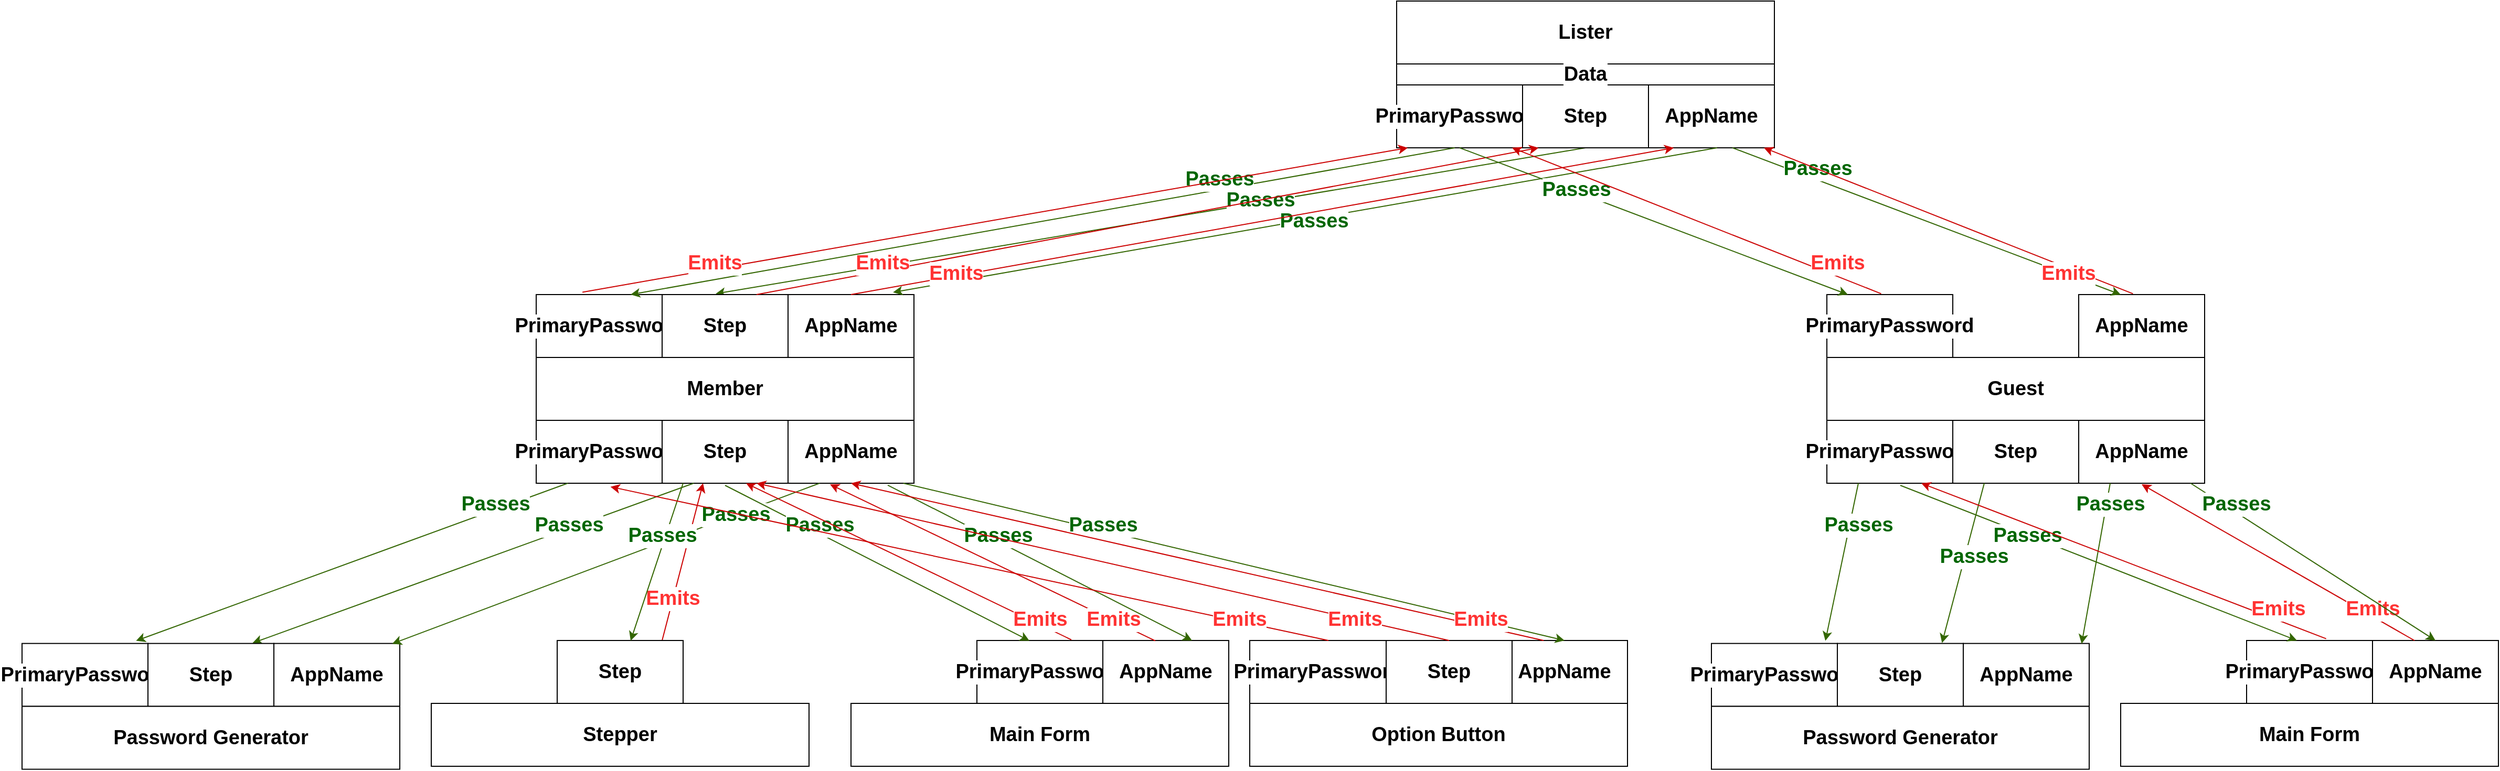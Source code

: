 <mxfile version="13.7.3" type="device"><diagram name="Page-1" id="74e2e168-ea6b-b213-b513-2b3c1d86103e"><mxGraphModel dx="3470" dy="1370" grid="1" gridSize="10" guides="1" tooltips="1" connect="1" arrows="1" fold="1" page="1" pageScale="1" pageWidth="1100" pageHeight="850" background="#ffffff" math="0" shadow="0"><root><mxCell id="0"/><mxCell id="1" parent="0"/><mxCell id="S64ZxbRU8YFwqis_rx_I-5" value="&lt;span style=&quot;font-size: 19px; line-height: 107%; font-family: calibri, sans-serif;&quot;&gt;PrimaryPassword&lt;/span&gt;" style="rounded=0;whiteSpace=wrap;html=1;fontStyle=1;fontSize=19;labelBackgroundColor=#ffffff;" vertex="1" parent="1"><mxGeometry x="350" y="360" width="120" height="60" as="geometry"/></mxCell><mxCell id="S64ZxbRU8YFwqis_rx_I-17" style="rounded=0;orthogonalLoop=1;jettySize=auto;html=1;exitX=0.5;exitY=1;exitDx=0;exitDy=0;startArrow=none;startFill=0;fontColor=#006600;strokeColor=#336600;endArrow=classic;endFill=1;entryX=0.426;entryY=-0.013;entryDx=0;entryDy=0;entryPerimeter=0;fontStyle=1;fontSize=19;labelBackgroundColor=#ffffff;" edge="1" parent="1" source="S64ZxbRU8YFwqis_rx_I-6" target="S64ZxbRU8YFwqis_rx_I-12"><mxGeometry relative="1" as="geometry"/></mxCell><mxCell id="S64ZxbRU8YFwqis_rx_I-29" value="Passes" style="edgeLabel;html=1;align=center;verticalAlign=middle;resizable=0;points=[];fontColor=#006600;fontStyle=1;fontSize=19;labelBackgroundColor=#ffffff;" vertex="1" connectable="0" parent="S64ZxbRU8YFwqis_rx_I-17"><mxGeometry x="0.106" y="3" relative="1" as="geometry"><mxPoint x="147.91" y="-29.95" as="offset"/></mxGeometry></mxCell><mxCell id="S64ZxbRU8YFwqis_rx_I-6" value="&lt;span style=&quot;font-size: 19px; line-height: 107%; font-family: calibri, sans-serif;&quot;&gt;Step&lt;/span&gt;" style="rounded=0;whiteSpace=wrap;html=1;fontStyle=1;fontSize=19;labelBackgroundColor=#ffffff;" vertex="1" parent="1"><mxGeometry x="470" y="360" width="120" height="60" as="geometry"/></mxCell><mxCell id="S64ZxbRU8YFwqis_rx_I-7" value="&lt;span style=&quot;font-size: 19px; line-height: 107%; font-family: calibri, sans-serif;&quot;&gt;AppName&lt;/span&gt;" style="rounded=0;whiteSpace=wrap;html=1;fontStyle=1;fontSize=19;labelBackgroundColor=#ffffff;" vertex="1" parent="1"><mxGeometry x="590" y="360" width="120" height="60" as="geometry"/></mxCell><mxCell id="S64ZxbRU8YFwqis_rx_I-8" value="&lt;span style=&quot;font-size: 19px;&quot;&gt;Lister&lt;/span&gt;" style="rounded=0;whiteSpace=wrap;html=1;fontStyle=1;fontSize=19;labelBackgroundColor=#ffffff;" vertex="1" parent="1"><mxGeometry x="350" y="280" width="360" height="60" as="geometry"/></mxCell><mxCell id="S64ZxbRU8YFwqis_rx_I-9" value="Data" style="rounded=0;whiteSpace=wrap;html=1;fontStyle=1;fontSize=19;labelBackgroundColor=#ffffff;" vertex="1" parent="1"><mxGeometry x="350" y="340" width="360" height="20" as="geometry"/></mxCell><mxCell id="S64ZxbRU8YFwqis_rx_I-11" value="&lt;span style=&quot;font-size: 19px; line-height: 107%; font-family: calibri, sans-serif;&quot;&gt;PrimaryPassword&lt;/span&gt;" style="rounded=0;whiteSpace=wrap;html=1;fontStyle=1;fontSize=19;labelBackgroundColor=#ffffff;" vertex="1" parent="1"><mxGeometry x="-470" y="560" width="120" height="60" as="geometry"/></mxCell><mxCell id="S64ZxbRU8YFwqis_rx_I-12" value="&lt;span style=&quot;font-size: 19px; line-height: 107%; font-family: calibri, sans-serif;&quot;&gt;Step&lt;/span&gt;" style="rounded=0;whiteSpace=wrap;html=1;fontStyle=1;fontSize=19;labelBackgroundColor=#ffffff;" vertex="1" parent="1"><mxGeometry x="-350" y="560" width="120" height="60" as="geometry"/></mxCell><mxCell id="S64ZxbRU8YFwqis_rx_I-13" value="&lt;span style=&quot;font-size: 19px; line-height: 107%; font-family: calibri, sans-serif;&quot;&gt;AppName&lt;/span&gt;" style="rounded=0;whiteSpace=wrap;html=1;fontStyle=1;fontSize=19;labelBackgroundColor=#ffffff;" vertex="1" parent="1"><mxGeometry x="-230" y="560" width="120" height="60" as="geometry"/></mxCell><mxCell id="S64ZxbRU8YFwqis_rx_I-14" value="&lt;span style=&quot;font-size: 19px;&quot;&gt;Member&lt;/span&gt;" style="rounded=0;whiteSpace=wrap;html=1;fontStyle=1;fontSize=19;labelBackgroundColor=#ffffff;" vertex="1" parent="1"><mxGeometry x="-470" y="620" width="360" height="60" as="geometry"/></mxCell><mxCell id="S64ZxbRU8YFwqis_rx_I-25" value="&lt;span style=&quot;font-size: 19px; line-height: 107%; font-family: calibri, sans-serif;&quot;&gt;PrimaryPassword&lt;/span&gt;" style="rounded=0;whiteSpace=wrap;html=1;fontStyle=1;fontSize=19;labelBackgroundColor=#ffffff;" vertex="1" parent="1"><mxGeometry x="-470" y="680" width="120" height="60" as="geometry"/></mxCell><mxCell id="S64ZxbRU8YFwqis_rx_I-26" value="&lt;span style=&quot;font-size: 19px; line-height: 107%; font-family: calibri, sans-serif;&quot;&gt;Step&lt;/span&gt;" style="rounded=0;whiteSpace=wrap;html=1;fontStyle=1;fontSize=19;labelBackgroundColor=#ffffff;" vertex="1" parent="1"><mxGeometry x="-350" y="680" width="120" height="60" as="geometry"/></mxCell><mxCell id="S64ZxbRU8YFwqis_rx_I-27" value="&lt;span style=&quot;font-size: 19px; line-height: 107%; font-family: calibri, sans-serif;&quot;&gt;AppName&lt;/span&gt;" style="rounded=0;whiteSpace=wrap;html=1;fontStyle=1;fontSize=19;labelBackgroundColor=#ffffff;" vertex="1" parent="1"><mxGeometry x="-230" y="680" width="120" height="60" as="geometry"/></mxCell><mxCell id="S64ZxbRU8YFwqis_rx_I-30" style="rounded=0;orthogonalLoop=1;jettySize=auto;html=1;exitX=0.5;exitY=1;exitDx=0;exitDy=0;startArrow=classic;startFill=1;fontColor=#006600;endArrow=none;endFill=0;strokeColor=#CC0000;entryX=0.75;entryY=0;entryDx=0;entryDy=0;fontStyle=1;fontSize=19;labelBackgroundColor=#ffffff;" edge="1" parent="1" target="S64ZxbRU8YFwqis_rx_I-12"><mxGeometry relative="1" as="geometry"><mxPoint x="485.29" y="420" as="sourcePoint"/><mxPoint x="254.702" y="560" as="targetPoint"/></mxGeometry></mxCell><mxCell id="S64ZxbRU8YFwqis_rx_I-31" value="Emits" style="edgeLabel;html=1;align=center;verticalAlign=middle;resizable=0;points=[];fontColor=#FF3333;fontStyle=1;fontSize=19;labelBackgroundColor=#ffffff;" vertex="1" connectable="0" parent="S64ZxbRU8YFwqis_rx_I-30"><mxGeometry x="0.106" y="3" relative="1" as="geometry"><mxPoint x="-213.74" y="29.64" as="offset"/></mxGeometry></mxCell><mxCell id="S64ZxbRU8YFwqis_rx_I-32" style="rounded=0;orthogonalLoop=1;jettySize=auto;html=1;exitX=0.5;exitY=1;exitDx=0;exitDy=0;startArrow=none;startFill=0;fontColor=#006600;strokeColor=#336600;endArrow=classic;endFill=1;entryX=0.75;entryY=0;entryDx=0;entryDy=0;fontStyle=1;fontSize=19;labelBackgroundColor=#ffffff;" edge="1" parent="1" target="S64ZxbRU8YFwqis_rx_I-11"><mxGeometry relative="1" as="geometry"><mxPoint x="405.3" y="420.0" as="sourcePoint"/><mxPoint x="174.712" y="560" as="targetPoint"/></mxGeometry></mxCell><mxCell id="S64ZxbRU8YFwqis_rx_I-33" value="Passes" style="edgeLabel;html=1;align=center;verticalAlign=middle;resizable=0;points=[];fontColor=#006600;fontStyle=1;fontSize=19;labelBackgroundColor=#ffffff;" vertex="1" connectable="0" parent="S64ZxbRU8YFwqis_rx_I-32"><mxGeometry x="0.106" y="3" relative="1" as="geometry"><mxPoint x="208.7" y="-50.42" as="offset"/></mxGeometry></mxCell><mxCell id="S64ZxbRU8YFwqis_rx_I-34" style="rounded=0;orthogonalLoop=1;jettySize=auto;html=1;exitX=0.5;exitY=1;exitDx=0;exitDy=0;startArrow=classic;startFill=1;fontColor=#006600;endArrow=none;endFill=0;strokeColor=#CC0000;entryX=0.367;entryY=-0.038;entryDx=0;entryDy=0;entryPerimeter=0;fontStyle=1;fontSize=19;labelBackgroundColor=#ffffff;" edge="1" parent="1" target="S64ZxbRU8YFwqis_rx_I-11"><mxGeometry relative="1" as="geometry"><mxPoint x="360.59" y="420.0" as="sourcePoint"/><mxPoint x="130.002" y="560" as="targetPoint"/></mxGeometry></mxCell><mxCell id="S64ZxbRU8YFwqis_rx_I-35" value="Emits" style="edgeLabel;html=1;align=center;verticalAlign=middle;resizable=0;points=[];fontColor=#FF3333;fontStyle=1;fontSize=19;labelBackgroundColor=#ffffff;" vertex="1" connectable="0" parent="S64ZxbRU8YFwqis_rx_I-34"><mxGeometry x="0.106" y="3" relative="1" as="geometry"><mxPoint x="-226.34" y="30.92" as="offset"/></mxGeometry></mxCell><mxCell id="S64ZxbRU8YFwqis_rx_I-36" style="rounded=0;orthogonalLoop=1;jettySize=auto;html=1;exitX=0.5;exitY=1;exitDx=0;exitDy=0;startArrow=none;startFill=0;fontColor=#006600;strokeColor=#336600;endArrow=classic;endFill=1;entryX=0.834;entryY=-0.036;entryDx=0;entryDy=0;entryPerimeter=0;fontStyle=1;fontSize=19;labelBackgroundColor=#ffffff;" edge="1" parent="1" target="S64ZxbRU8YFwqis_rx_I-13"><mxGeometry relative="1" as="geometry"><mxPoint x="655.3" y="420.0" as="sourcePoint"/><mxPoint x="424.712" y="560" as="targetPoint"/></mxGeometry></mxCell><mxCell id="S64ZxbRU8YFwqis_rx_I-37" value="Passes" style="edgeLabel;html=1;align=center;verticalAlign=middle;resizable=0;points=[];fontColor=#006600;fontStyle=1;fontSize=19;labelBackgroundColor=#ffffff;" vertex="1" connectable="0" parent="S64ZxbRU8YFwqis_rx_I-36"><mxGeometry x="0.106" y="3" relative="1" as="geometry"><mxPoint x="48.96" y="-9.28" as="offset"/></mxGeometry></mxCell><mxCell id="S64ZxbRU8YFwqis_rx_I-38" style="rounded=0;orthogonalLoop=1;jettySize=auto;html=1;startArrow=classic;startFill=1;fontColor=#006600;endArrow=none;endFill=0;strokeColor=#CC0000;fontStyle=1;fontSize=19;labelBackgroundColor=#ffffff;" edge="1" parent="1"><mxGeometry relative="1" as="geometry"><mxPoint x="-311" y="740" as="sourcePoint"/><mxPoint x="-349.998" y="890" as="targetPoint"/></mxGeometry></mxCell><mxCell id="S64ZxbRU8YFwqis_rx_I-39" value="Emits" style="edgeLabel;html=1;align=center;verticalAlign=middle;resizable=0;points=[];fontColor=#FF3333;fontStyle=1;fontSize=19;labelBackgroundColor=#ffffff;" vertex="1" connectable="0" parent="S64ZxbRU8YFwqis_rx_I-38"><mxGeometry x="0.106" y="3" relative="1" as="geometry"><mxPoint x="-10.34" y="26.29" as="offset"/></mxGeometry></mxCell><mxCell id="S64ZxbRU8YFwqis_rx_I-47" style="rounded=0;orthogonalLoop=1;jettySize=auto;html=1;exitX=0.25;exitY=1;exitDx=0;exitDy=0;startArrow=none;startFill=0;fontColor=#006600;strokeColor=#336600;endArrow=classic;endFill=1;entryX=0.831;entryY=-0.007;entryDx=0;entryDy=0;entryPerimeter=0;fontStyle=1;fontSize=19;labelBackgroundColor=#ffffff;" edge="1" parent="1" target="S64ZxbRU8YFwqis_rx_I-50" source="S64ZxbRU8YFwqis_rx_I-26"><mxGeometry relative="1" as="geometry"><mxPoint x="-270" y="740" as="sourcePoint"/></mxGeometry></mxCell><mxCell id="S64ZxbRU8YFwqis_rx_I-48" value="Passes" style="edgeLabel;html=1;align=center;verticalAlign=middle;resizable=0;points=[];fontColor=#006600;fontStyle=1;fontSize=19;labelBackgroundColor=#ffffff;" vertex="1" connectable="0" parent="S64ZxbRU8YFwqis_rx_I-47"><mxGeometry x="0.106" y="3" relative="1" as="geometry"><mxPoint x="111.58" y="-47.17" as="offset"/></mxGeometry></mxCell><mxCell id="S64ZxbRU8YFwqis_rx_I-49" value="&lt;span style=&quot;font-size: 19px; line-height: 107%; font-family: calibri, sans-serif;&quot;&gt;PrimaryPassword&lt;/span&gt;" style="rounded=0;whiteSpace=wrap;html=1;fontStyle=1;fontSize=19;labelBackgroundColor=#ffffff;" vertex="1" parent="1"><mxGeometry x="-960" y="892.83" width="120" height="60" as="geometry"/></mxCell><mxCell id="S64ZxbRU8YFwqis_rx_I-50" value="&lt;span style=&quot;font-size: 19px; line-height: 107%; font-family: calibri, sans-serif;&quot;&gt;Step&lt;/span&gt;" style="rounded=0;whiteSpace=wrap;html=1;fontStyle=1;fontSize=19;labelBackgroundColor=#ffffff;" vertex="1" parent="1"><mxGeometry x="-840" y="892.83" width="120" height="60" as="geometry"/></mxCell><mxCell id="S64ZxbRU8YFwqis_rx_I-51" value="&lt;span style=&quot;font-size: 19px; line-height: 107%; font-family: calibri, sans-serif;&quot;&gt;AppName&lt;/span&gt;" style="rounded=0;whiteSpace=wrap;html=1;fontStyle=1;fontSize=19;labelBackgroundColor=#ffffff;" vertex="1" parent="1"><mxGeometry x="-720" y="892.83" width="120" height="60" as="geometry"/></mxCell><mxCell id="S64ZxbRU8YFwqis_rx_I-52" value="&lt;span style=&quot;font-size: 19px;&quot;&gt;Password Generator&lt;/span&gt;" style="rounded=0;whiteSpace=wrap;html=1;fontStyle=1;fontSize=19;labelBackgroundColor=#ffffff;" vertex="1" parent="1"><mxGeometry x="-960" y="952.83" width="360" height="60" as="geometry"/></mxCell><mxCell id="S64ZxbRU8YFwqis_rx_I-58" style="rounded=0;orthogonalLoop=1;jettySize=auto;html=1;exitX=0.25;exitY=1;exitDx=0;exitDy=0;startArrow=none;startFill=0;fontColor=#006600;strokeColor=#336600;endArrow=classic;endFill=1;entryX=0.905;entryY=-0.042;entryDx=0;entryDy=0;entryPerimeter=0;fontStyle=1;fontSize=19;labelBackgroundColor=#ffffff;" edge="1" parent="1" source="S64ZxbRU8YFwqis_rx_I-25" target="S64ZxbRU8YFwqis_rx_I-49"><mxGeometry relative="1" as="geometry"><mxPoint x="-394.7" y="740" as="sourcePoint"/><mxPoint x="-625.288" y="880" as="targetPoint"/></mxGeometry></mxCell><mxCell id="S64ZxbRU8YFwqis_rx_I-59" value="Passes" style="edgeLabel;html=1;align=center;verticalAlign=middle;resizable=0;points=[];fontColor=#006600;fontStyle=1;fontSize=19;labelBackgroundColor=#ffffff;" vertex="1" connectable="0" parent="S64ZxbRU8YFwqis_rx_I-58"><mxGeometry x="0.106" y="3" relative="1" as="geometry"><mxPoint x="156.54" y="-65.96" as="offset"/></mxGeometry></mxCell><mxCell id="S64ZxbRU8YFwqis_rx_I-62" style="rounded=0;orthogonalLoop=1;jettySize=auto;html=1;exitX=0.25;exitY=1;exitDx=0;exitDy=0;startArrow=none;startFill=0;fontColor=#006600;strokeColor=#336600;endArrow=classic;endFill=1;entryX=0.94;entryY=0.004;entryDx=0;entryDy=0;entryPerimeter=0;fontStyle=1;fontSize=19;labelBackgroundColor=#ffffff;" edge="1" parent="1" source="S64ZxbRU8YFwqis_rx_I-27" target="S64ZxbRU8YFwqis_rx_I-51"><mxGeometry relative="1" as="geometry"><mxPoint x="-144.7" y="740" as="sourcePoint"/><mxPoint x="-375.288" y="880" as="targetPoint"/></mxGeometry></mxCell><mxCell id="S64ZxbRU8YFwqis_rx_I-63" value="Passes" style="edgeLabel;html=1;align=center;verticalAlign=middle;resizable=0;points=[];fontColor=#006600;fontStyle=1;fontSize=19;labelBackgroundColor=#ffffff;" vertex="1" connectable="0" parent="S64ZxbRU8YFwqis_rx_I-62"><mxGeometry x="0.106" y="3" relative="1" as="geometry"><mxPoint x="144.13" y="-57.46" as="offset"/></mxGeometry></mxCell><mxCell id="S64ZxbRU8YFwqis_rx_I-67" value="&lt;span style=&quot;font-size: 19px; line-height: 107%; font-family: calibri, sans-serif;&quot;&gt;Step&lt;/span&gt;" style="rounded=0;whiteSpace=wrap;html=1;fontStyle=1;fontSize=19;labelBackgroundColor=#ffffff;" vertex="1" parent="1"><mxGeometry x="-450" y="890" width="120" height="60" as="geometry"/></mxCell><mxCell id="S64ZxbRU8YFwqis_rx_I-69" value="&lt;span style=&quot;font-size: 19px;&quot;&gt;Stepper&lt;/span&gt;" style="rounded=0;whiteSpace=wrap;html=1;fontStyle=1;fontSize=19;labelBackgroundColor=#ffffff;" vertex="1" parent="1"><mxGeometry x="-570" y="950" width="360" height="60" as="geometry"/></mxCell><mxCell id="S64ZxbRU8YFwqis_rx_I-77" style="rounded=0;orthogonalLoop=1;jettySize=auto;html=1;startArrow=none;startFill=0;fontColor=#006600;strokeColor=#336600;endArrow=classic;endFill=1;entryX=0.94;entryY=0.004;entryDx=0;entryDy=0;entryPerimeter=0;fontStyle=1;fontSize=19;labelBackgroundColor=#ffffff;" edge="1" parent="1"><mxGeometry relative="1" as="geometry"><mxPoint x="-330" y="740" as="sourcePoint"/><mxPoint x="-380.0" y="890.24" as="targetPoint"/></mxGeometry></mxCell><mxCell id="S64ZxbRU8YFwqis_rx_I-78" value="Passes" style="edgeLabel;html=1;align=center;verticalAlign=middle;resizable=0;points=[];fontColor=#006600;fontStyle=1;fontSize=19;labelBackgroundColor=#ffffff;" vertex="1" connectable="0" parent="S64ZxbRU8YFwqis_rx_I-77"><mxGeometry x="0.106" y="3" relative="1" as="geometry"><mxPoint x="4.76" y="-33.9" as="offset"/></mxGeometry></mxCell><mxCell id="S64ZxbRU8YFwqis_rx_I-81" style="rounded=0;orthogonalLoop=1;jettySize=auto;html=1;exitX=0.201;exitY=1;exitDx=0;exitDy=0;startArrow=classic;startFill=1;fontColor=#006600;endArrow=none;endFill=0;strokeColor=#CC0000;exitPerimeter=0;entryX=0.5;entryY=0;entryDx=0;entryDy=0;fontStyle=1;fontSize=19;labelBackgroundColor=#ffffff;" edge="1" parent="1" source="S64ZxbRU8YFwqis_rx_I-7" target="S64ZxbRU8YFwqis_rx_I-13"><mxGeometry relative="1" as="geometry"><mxPoint x="620.59" y="430.0" as="sourcePoint"/><mxPoint x="390.002" y="570" as="targetPoint"/></mxGeometry></mxCell><mxCell id="S64ZxbRU8YFwqis_rx_I-82" value="Emits" style="edgeLabel;html=1;align=center;verticalAlign=middle;resizable=0;points=[];fontColor=#FF3333;fontStyle=1;fontSize=19;labelBackgroundColor=#ffffff;" vertex="1" connectable="0" parent="S64ZxbRU8YFwqis_rx_I-81"><mxGeometry x="0.106" y="3" relative="1" as="geometry"><mxPoint x="-250.82" y="39.59" as="offset"/></mxGeometry></mxCell><mxCell id="S64ZxbRU8YFwqis_rx_I-84" value="&lt;span style=&quot;font-family: calibri, sans-serif; font-size: 19px;&quot;&gt;PrimaryPassword&lt;/span&gt;" style="rounded=0;whiteSpace=wrap;html=1;fontStyle=1;fontSize=19;labelBackgroundColor=#ffffff;" vertex="1" parent="1"><mxGeometry x="-50" y="890" width="120" height="60" as="geometry"/></mxCell><mxCell id="S64ZxbRU8YFwqis_rx_I-85" value="&lt;span style=&quot;font-size: 19px; line-height: 107%; font-family: calibri, sans-serif;&quot;&gt;AppName&lt;/span&gt;" style="rounded=0;whiteSpace=wrap;html=1;fontStyle=1;fontSize=19;labelBackgroundColor=#ffffff;" vertex="1" parent="1"><mxGeometry x="70" y="890" width="120" height="60" as="geometry"/></mxCell><mxCell id="S64ZxbRU8YFwqis_rx_I-86" value="&lt;span style=&quot;font-size: 19px;&quot;&gt;Main Form&lt;/span&gt;" style="rounded=0;whiteSpace=wrap;html=1;fontStyle=1;fontSize=19;labelBackgroundColor=#ffffff;" vertex="1" parent="1"><mxGeometry x="-170" y="950" width="360" height="60" as="geometry"/></mxCell><mxCell id="S64ZxbRU8YFwqis_rx_I-87" style="rounded=0;orthogonalLoop=1;jettySize=auto;html=1;startArrow=none;startFill=0;fontColor=#006600;strokeColor=#336600;endArrow=classic;endFill=1;entryX=0.94;entryY=0.004;entryDx=0;entryDy=0;entryPerimeter=0;fontStyle=1;fontSize=19;labelBackgroundColor=#ffffff;" edge="1" parent="1"><mxGeometry relative="1" as="geometry"><mxPoint x="-290" y="742" as="sourcePoint"/><mxPoint x="2.274e-13" y="890.24" as="targetPoint"/></mxGeometry></mxCell><mxCell id="S64ZxbRU8YFwqis_rx_I-88" value="Passes" style="edgeLabel;html=1;align=center;verticalAlign=middle;resizable=0;points=[];fontColor=#006600;fontStyle=1;fontSize=19;labelBackgroundColor=#ffffff;" vertex="1" connectable="0" parent="S64ZxbRU8YFwqis_rx_I-87"><mxGeometry x="0.106" y="3" relative="1" as="geometry"><mxPoint x="-71.64" y="-41.26" as="offset"/></mxGeometry></mxCell><mxCell id="S64ZxbRU8YFwqis_rx_I-89" style="rounded=0;orthogonalLoop=1;jettySize=auto;html=1;startArrow=classic;startFill=1;fontColor=#006600;endArrow=none;endFill=0;strokeColor=#CC0000;fontStyle=1;fontSize=19;labelBackgroundColor=#ffffff;" edge="1" parent="1"><mxGeometry relative="1" as="geometry"><mxPoint x="-190" y="741" as="sourcePoint"/><mxPoint x="120.002" y="890.3" as="targetPoint"/></mxGeometry></mxCell><mxCell id="S64ZxbRU8YFwqis_rx_I-90" value="Emits" style="edgeLabel;html=1;align=center;verticalAlign=middle;resizable=0;points=[];fontColor=#FF3333;fontStyle=1;fontSize=19;labelBackgroundColor=#ffffff;" vertex="1" connectable="0" parent="S64ZxbRU8YFwqis_rx_I-89"><mxGeometry x="0.106" y="3" relative="1" as="geometry"><mxPoint x="97.26" y="49.14" as="offset"/></mxGeometry></mxCell><mxCell id="S64ZxbRU8YFwqis_rx_I-91" style="rounded=0;orthogonalLoop=1;jettySize=auto;html=1;startArrow=none;startFill=0;fontColor=#006600;strokeColor=#336600;endArrow=classic;endFill=1;entryX=0.94;entryY=0.004;entryDx=0;entryDy=0;entryPerimeter=0;fontStyle=1;fontSize=19;labelBackgroundColor=#ffffff;" edge="1" parent="1"><mxGeometry relative="1" as="geometry"><mxPoint x="-135" y="741.76" as="sourcePoint"/><mxPoint x="155" y="890" as="targetPoint"/></mxGeometry></mxCell><mxCell id="S64ZxbRU8YFwqis_rx_I-92" value="Passes" style="edgeLabel;html=1;align=center;verticalAlign=middle;resizable=0;points=[];fontColor=#006600;fontStyle=1;fontSize=19;labelBackgroundColor=#ffffff;" vertex="1" connectable="0" parent="S64ZxbRU8YFwqis_rx_I-91"><mxGeometry x="0.106" y="3" relative="1" as="geometry"><mxPoint x="-56.64" y="-31.02" as="offset"/></mxGeometry></mxCell><mxCell id="S64ZxbRU8YFwqis_rx_I-94" value="&lt;span style=&quot;font-size: 19px; line-height: 107%; font-family: calibri, sans-serif;&quot;&gt;AppName&lt;/span&gt;" style="rounded=0;whiteSpace=wrap;html=1;fontStyle=1;fontSize=19;labelBackgroundColor=#ffffff;" vertex="1" parent="1"><mxGeometry x="450" y="890" width="120" height="60" as="geometry"/></mxCell><mxCell id="S64ZxbRU8YFwqis_rx_I-95" value="&lt;span style=&quot;font-size: 19px;&quot;&gt;Option Button&lt;/span&gt;" style="rounded=0;whiteSpace=wrap;html=1;fontStyle=1;fontSize=19;labelBackgroundColor=#ffffff;" vertex="1" parent="1"><mxGeometry x="210" y="950" width="360" height="60" as="geometry"/></mxCell><mxCell id="S64ZxbRU8YFwqis_rx_I-96" style="rounded=0;orthogonalLoop=1;jettySize=auto;html=1;startArrow=none;startFill=0;fontColor=#006600;strokeColor=#336600;endArrow=classic;endFill=1;entryX=0.5;entryY=0;entryDx=0;entryDy=0;fontStyle=1;fontSize=19;labelBackgroundColor=#ffffff;" edge="1" parent="1" target="S64ZxbRU8YFwqis_rx_I-94"><mxGeometry relative="1" as="geometry"><mxPoint x="-120" y="740" as="sourcePoint"/><mxPoint x="170" y="888.24" as="targetPoint"/></mxGeometry></mxCell><mxCell id="S64ZxbRU8YFwqis_rx_I-97" value="Passes" style="edgeLabel;html=1;align=center;verticalAlign=middle;resizable=0;points=[];fontColor=#006600;fontStyle=1;fontSize=19;labelBackgroundColor=#ffffff;" vertex="1" connectable="0" parent="S64ZxbRU8YFwqis_rx_I-96"><mxGeometry x="0.106" y="3" relative="1" as="geometry"><mxPoint x="-159.24" y="-40.07" as="offset"/></mxGeometry></mxCell><mxCell id="S64ZxbRU8YFwqis_rx_I-98" style="rounded=0;orthogonalLoop=1;jettySize=auto;html=1;startArrow=classic;startFill=1;fontColor=#006600;endArrow=none;endFill=0;strokeColor=#CC0000;fontStyle=1;fontSize=19;labelBackgroundColor=#ffffff;" edge="1" parent="1"><mxGeometry relative="1" as="geometry"><mxPoint x="-270" y="740" as="sourcePoint"/><mxPoint x="40.002" y="889.3" as="targetPoint"/></mxGeometry></mxCell><mxCell id="S64ZxbRU8YFwqis_rx_I-99" value="Emits" style="edgeLabel;html=1;align=center;verticalAlign=middle;resizable=0;points=[];fontColor=#FF3333;fontStyle=1;fontSize=19;labelBackgroundColor=#ffffff;" vertex="1" connectable="0" parent="S64ZxbRU8YFwqis_rx_I-98"><mxGeometry x="0.106" y="3" relative="1" as="geometry"><mxPoint x="107.26" y="50.14" as="offset"/></mxGeometry></mxCell><mxCell id="S64ZxbRU8YFwqis_rx_I-100" value="&lt;span style=&quot;font-size: 19px; line-height: 107%; font-family: calibri, sans-serif;&quot;&gt;PrimaryPassword&lt;/span&gt;" style="rounded=0;whiteSpace=wrap;html=1;fontStyle=1;fontSize=19;labelBackgroundColor=#ffffff;" vertex="1" parent="1"><mxGeometry x="210" y="890" width="130" height="60" as="geometry"/></mxCell><mxCell id="S64ZxbRU8YFwqis_rx_I-101" value="&lt;span style=&quot;font-size: 19px; line-height: 107%; font-family: calibri, sans-serif;&quot;&gt;Step&lt;/span&gt;" style="rounded=0;whiteSpace=wrap;html=1;fontStyle=1;fontSize=19;labelBackgroundColor=#ffffff;" vertex="1" parent="1"><mxGeometry x="340" y="890" width="120" height="60" as="geometry"/></mxCell><mxCell id="S64ZxbRU8YFwqis_rx_I-102" style="rounded=0;orthogonalLoop=1;jettySize=auto;html=1;startArrow=classic;startFill=1;fontColor=#006600;endArrow=none;endFill=0;strokeColor=#CC0000;exitX=0.59;exitY=1.056;exitDx=0;exitDy=0;exitPerimeter=0;fontStyle=1;fontSize=19;labelBackgroundColor=#ffffff;" edge="1" parent="1" source="S64ZxbRU8YFwqis_rx_I-25"><mxGeometry relative="1" as="geometry"><mxPoint x="-25" y="740.7" as="sourcePoint"/><mxPoint x="285.002" y="890" as="targetPoint"/></mxGeometry></mxCell><mxCell id="S64ZxbRU8YFwqis_rx_I-103" value="Emits" style="edgeLabel;html=1;align=center;verticalAlign=middle;resizable=0;points=[];fontColor=#FF3333;fontStyle=1;fontSize=19;labelBackgroundColor=#ffffff;" vertex="1" connectable="0" parent="S64ZxbRU8YFwqis_rx_I-102"><mxGeometry x="0.106" y="3" relative="1" as="geometry"><mxPoint x="220.3" y="48.5" as="offset"/></mxGeometry></mxCell><mxCell id="S64ZxbRU8YFwqis_rx_I-104" style="rounded=0;orthogonalLoop=1;jettySize=auto;html=1;startArrow=classic;startFill=1;fontColor=#006600;endArrow=none;endFill=0;strokeColor=#CC0000;exitX=0.59;exitY=1.056;exitDx=0;exitDy=0;exitPerimeter=0;entryX=0.5;entryY=0;entryDx=0;entryDy=0;fontStyle=1;fontSize=19;labelBackgroundColor=#ffffff;" edge="1" parent="1" target="S64ZxbRU8YFwqis_rx_I-101"><mxGeometry relative="1" as="geometry"><mxPoint x="-260.0" y="740.0" as="sourcePoint"/><mxPoint x="424.202" y="886.64" as="targetPoint"/></mxGeometry></mxCell><mxCell id="S64ZxbRU8YFwqis_rx_I-105" value="Emits" style="edgeLabel;html=1;align=center;verticalAlign=middle;resizable=0;points=[];fontColor=#FF3333;fontStyle=1;fontSize=19;labelBackgroundColor=#ffffff;" vertex="1" connectable="0" parent="S64ZxbRU8YFwqis_rx_I-104"><mxGeometry x="0.106" y="3" relative="1" as="geometry"><mxPoint x="204.36" y="49.98" as="offset"/></mxGeometry></mxCell><mxCell id="S64ZxbRU8YFwqis_rx_I-106" style="rounded=0;orthogonalLoop=1;jettySize=auto;html=1;startArrow=classic;startFill=1;fontColor=#006600;endArrow=none;endFill=0;strokeColor=#CC0000;exitX=0.59;exitY=1.056;exitDx=0;exitDy=0;exitPerimeter=0;entryX=0.5;entryY=0;entryDx=0;entryDy=0;fontStyle=1;fontSize=19;labelBackgroundColor=#ffffff;" edge="1" parent="1"><mxGeometry relative="1" as="geometry"><mxPoint x="-170" y="740" as="sourcePoint"/><mxPoint x="490" y="890" as="targetPoint"/></mxGeometry></mxCell><mxCell id="S64ZxbRU8YFwqis_rx_I-107" value="Emits" style="edgeLabel;html=1;align=center;verticalAlign=middle;resizable=0;points=[];fontColor=#FF3333;fontStyle=1;fontSize=19;labelBackgroundColor=#ffffff;" vertex="1" connectable="0" parent="S64ZxbRU8YFwqis_rx_I-106"><mxGeometry x="0.106" y="3" relative="1" as="geometry"><mxPoint x="234.36" y="49.98" as="offset"/></mxGeometry></mxCell><mxCell id="S64ZxbRU8YFwqis_rx_I-155" value="&lt;span style=&quot;font-size: 19px; line-height: 107%; font-family: calibri, sans-serif;&quot;&gt;PrimaryPassword&lt;/span&gt;" style="rounded=0;whiteSpace=wrap;html=1;fontStyle=1;fontSize=19;labelBackgroundColor=#ffffff;" vertex="1" parent="1"><mxGeometry x="760" y="560" width="120" height="60" as="geometry"/></mxCell><mxCell id="S64ZxbRU8YFwqis_rx_I-157" value="&lt;span style=&quot;font-size: 19px; line-height: 107%; font-family: calibri, sans-serif;&quot;&gt;AppName&lt;/span&gt;" style="rounded=0;whiteSpace=wrap;html=1;fontStyle=1;fontSize=19;labelBackgroundColor=#ffffff;" vertex="1" parent="1"><mxGeometry x="1000" y="560" width="120" height="60" as="geometry"/></mxCell><mxCell id="S64ZxbRU8YFwqis_rx_I-158" value="&lt;span style=&quot;font-size: 19px;&quot;&gt;Guest&lt;/span&gt;" style="rounded=0;whiteSpace=wrap;html=1;fontStyle=1;fontSize=19;labelBackgroundColor=#ffffff;" vertex="1" parent="1"><mxGeometry x="760" y="620" width="360" height="60" as="geometry"/></mxCell><mxCell id="S64ZxbRU8YFwqis_rx_I-159" value="&lt;span style=&quot;font-size: 19px; line-height: 107%; font-family: calibri, sans-serif;&quot;&gt;PrimaryPassword&lt;/span&gt;" style="rounded=0;whiteSpace=wrap;html=1;fontStyle=1;fontSize=19;labelBackgroundColor=#ffffff;" vertex="1" parent="1"><mxGeometry x="760" y="680" width="120" height="60" as="geometry"/></mxCell><mxCell id="S64ZxbRU8YFwqis_rx_I-160" value="&lt;span style=&quot;font-size: 19px; line-height: 107%; font-family: calibri, sans-serif;&quot;&gt;Step&lt;/span&gt;" style="rounded=0;whiteSpace=wrap;html=1;fontStyle=1;fontSize=19;labelBackgroundColor=#ffffff;" vertex="1" parent="1"><mxGeometry x="880" y="680" width="120" height="60" as="geometry"/></mxCell><mxCell id="S64ZxbRU8YFwqis_rx_I-161" value="&lt;span style=&quot;font-size: 19px; line-height: 107%; font-family: calibri, sans-serif;&quot;&gt;AppName&lt;/span&gt;" style="rounded=0;whiteSpace=wrap;html=1;fontStyle=1;fontSize=19;labelBackgroundColor=#ffffff;" vertex="1" parent="1"><mxGeometry x="1000" y="680" width="120" height="60" as="geometry"/></mxCell><mxCell id="S64ZxbRU8YFwqis_rx_I-168" style="rounded=0;orthogonalLoop=1;jettySize=auto;html=1;exitX=0.25;exitY=1;exitDx=0;exitDy=0;startArrow=none;startFill=0;fontColor=#006600;strokeColor=#336600;endArrow=classic;endFill=1;entryX=0.831;entryY=-0.007;entryDx=0;entryDy=0;entryPerimeter=0;fontStyle=1;fontSize=19;labelBackgroundColor=#ffffff;" edge="1" parent="1" source="S64ZxbRU8YFwqis_rx_I-160" target="S64ZxbRU8YFwqis_rx_I-171"><mxGeometry relative="1" as="geometry"><mxPoint x="1340" y="740" as="sourcePoint"/></mxGeometry></mxCell><mxCell id="S64ZxbRU8YFwqis_rx_I-169" value="Passes" style="edgeLabel;html=1;align=center;verticalAlign=middle;resizable=0;points=[];fontColor=#006600;fontStyle=1;fontSize=19;labelBackgroundColor=#ffffff;" vertex="1" connectable="0" parent="S64ZxbRU8YFwqis_rx_I-168"><mxGeometry x="0.106" y="3" relative="1" as="geometry"><mxPoint x="9.46" y="-15.36" as="offset"/></mxGeometry></mxCell><mxCell id="S64ZxbRU8YFwqis_rx_I-170" value="&lt;span style=&quot;font-size: 19px; line-height: 107%; font-family: calibri, sans-serif;&quot;&gt;PrimaryPassword&lt;/span&gt;" style="rounded=0;whiteSpace=wrap;html=1;fontStyle=1;fontSize=19;labelBackgroundColor=#ffffff;" vertex="1" parent="1"><mxGeometry x="650" y="892.83" width="120" height="60" as="geometry"/></mxCell><mxCell id="S64ZxbRU8YFwqis_rx_I-171" value="&lt;span style=&quot;font-size: 19px; line-height: 107%; font-family: calibri, sans-serif;&quot;&gt;Step&lt;/span&gt;" style="rounded=0;whiteSpace=wrap;html=1;fontStyle=1;fontSize=19;labelBackgroundColor=#ffffff;" vertex="1" parent="1"><mxGeometry x="770" y="892.83" width="120" height="60" as="geometry"/></mxCell><mxCell id="S64ZxbRU8YFwqis_rx_I-172" value="&lt;span style=&quot;font-size: 19px; line-height: 107%; font-family: calibri, sans-serif;&quot;&gt;AppName&lt;/span&gt;" style="rounded=0;whiteSpace=wrap;html=1;fontStyle=1;fontSize=19;labelBackgroundColor=#ffffff;" vertex="1" parent="1"><mxGeometry x="890" y="892.83" width="120" height="60" as="geometry"/></mxCell><mxCell id="S64ZxbRU8YFwqis_rx_I-173" value="&lt;span style=&quot;font-size: 19px;&quot;&gt;Password Generator&lt;/span&gt;" style="rounded=0;whiteSpace=wrap;html=1;fontStyle=1;fontSize=19;labelBackgroundColor=#ffffff;" vertex="1" parent="1"><mxGeometry x="650" y="952.83" width="360" height="60" as="geometry"/></mxCell><mxCell id="S64ZxbRU8YFwqis_rx_I-174" style="rounded=0;orthogonalLoop=1;jettySize=auto;html=1;exitX=0.25;exitY=1;exitDx=0;exitDy=0;startArrow=none;startFill=0;fontColor=#006600;strokeColor=#336600;endArrow=classic;endFill=1;entryX=0.905;entryY=-0.042;entryDx=0;entryDy=0;entryPerimeter=0;fontStyle=1;fontSize=19;labelBackgroundColor=#ffffff;" edge="1" parent="1" source="S64ZxbRU8YFwqis_rx_I-159" target="S64ZxbRU8YFwqis_rx_I-170"><mxGeometry relative="1" as="geometry"><mxPoint x="1215.3" y="740" as="sourcePoint"/><mxPoint x="984.712" y="880" as="targetPoint"/></mxGeometry></mxCell><mxCell id="S64ZxbRU8YFwqis_rx_I-175" value="Passes" style="edgeLabel;html=1;align=center;verticalAlign=middle;resizable=0;points=[];fontColor=#006600;fontStyle=1;fontSize=19;labelBackgroundColor=#ffffff;" vertex="1" connectable="0" parent="S64ZxbRU8YFwqis_rx_I-174"><mxGeometry x="0.106" y="3" relative="1" as="geometry"><mxPoint x="14.44" y="-43.82" as="offset"/></mxGeometry></mxCell><mxCell id="S64ZxbRU8YFwqis_rx_I-176" style="rounded=0;orthogonalLoop=1;jettySize=auto;html=1;exitX=0.25;exitY=1;exitDx=0;exitDy=0;startArrow=none;startFill=0;fontColor=#006600;strokeColor=#336600;endArrow=classic;endFill=1;entryX=0.94;entryY=0.004;entryDx=0;entryDy=0;entryPerimeter=0;fontStyle=1;fontSize=19;labelBackgroundColor=#ffffff;" edge="1" parent="1" source="S64ZxbRU8YFwqis_rx_I-161" target="S64ZxbRU8YFwqis_rx_I-172"><mxGeometry relative="1" as="geometry"><mxPoint x="1465.3" y="740" as="sourcePoint"/><mxPoint x="1234.712" y="880" as="targetPoint"/></mxGeometry></mxCell><mxCell id="S64ZxbRU8YFwqis_rx_I-177" value="Passes" style="edgeLabel;html=1;align=center;verticalAlign=middle;resizable=0;points=[];fontColor=#006600;fontStyle=1;fontSize=19;labelBackgroundColor=#ffffff;" vertex="1" connectable="0" parent="S64ZxbRU8YFwqis_rx_I-176"><mxGeometry x="0.106" y="3" relative="1" as="geometry"><mxPoint x="12.06" y="-65.03" as="offset"/></mxGeometry></mxCell><mxCell id="S64ZxbRU8YFwqis_rx_I-183" value="&lt;span style=&quot;font-size: 19px; line-height: 107%; font-family: calibri, sans-serif;&quot;&gt;PrimaryPassword&lt;/span&gt;" style="rounded=0;whiteSpace=wrap;html=1;fontStyle=1;fontSize=19;labelBackgroundColor=#ffffff;" vertex="1" parent="1"><mxGeometry x="1160" y="890" width="120" height="60" as="geometry"/></mxCell><mxCell id="S64ZxbRU8YFwqis_rx_I-184" value="&lt;span style=&quot;font-size: 19px; line-height: 107%; font-family: calibri, sans-serif;&quot;&gt;AppName&lt;/span&gt;" style="rounded=0;whiteSpace=wrap;html=1;fontStyle=1;fontSize=19;labelBackgroundColor=#ffffff;" vertex="1" parent="1"><mxGeometry x="1280" y="890" width="120" height="60" as="geometry"/></mxCell><mxCell id="S64ZxbRU8YFwqis_rx_I-185" value="&lt;span style=&quot;font-size: 19px;&quot;&gt;Main Form&lt;/span&gt;" style="rounded=0;whiteSpace=wrap;html=1;fontStyle=1;fontSize=19;labelBackgroundColor=#ffffff;" vertex="1" parent="1"><mxGeometry x="1040" y="950" width="360" height="60" as="geometry"/></mxCell><mxCell id="S64ZxbRU8YFwqis_rx_I-186" style="rounded=0;orthogonalLoop=1;jettySize=auto;html=1;startArrow=none;startFill=0;fontColor=#006600;strokeColor=#336600;endArrow=classic;endFill=1;entryX=0.4;entryY=0;entryDx=0;entryDy=0;entryPerimeter=0;exitX=0.583;exitY=1.033;exitDx=0;exitDy=0;exitPerimeter=0;fontStyle=1;fontSize=19;labelBackgroundColor=#ffffff;" edge="1" parent="1" source="S64ZxbRU8YFwqis_rx_I-159" target="S64ZxbRU8YFwqis_rx_I-183"><mxGeometry relative="1" as="geometry"><mxPoint x="1320" y="742" as="sourcePoint"/><mxPoint x="1610" y="890.24" as="targetPoint"/></mxGeometry></mxCell><mxCell id="S64ZxbRU8YFwqis_rx_I-187" value="Passes" style="edgeLabel;html=1;align=center;verticalAlign=middle;resizable=0;points=[];fontColor=#006600;fontStyle=1;fontSize=19;labelBackgroundColor=#ffffff;" vertex="1" connectable="0" parent="S64ZxbRU8YFwqis_rx_I-186"><mxGeometry x="0.106" y="3" relative="1" as="geometry"><mxPoint x="-89.79" y="-30.92" as="offset"/></mxGeometry></mxCell><mxCell id="S64ZxbRU8YFwqis_rx_I-188" style="rounded=0;orthogonalLoop=1;jettySize=auto;html=1;startArrow=classic;startFill=1;fontColor=#006600;endArrow=none;endFill=0;strokeColor=#CC0000;entryX=0.333;entryY=0;entryDx=0;entryDy=0;entryPerimeter=0;fontStyle=1;fontSize=19;labelBackgroundColor=#ffffff;" edge="1" parent="1" target="S64ZxbRU8YFwqis_rx_I-184"><mxGeometry relative="1" as="geometry"><mxPoint x="1060" y="741" as="sourcePoint"/><mxPoint x="1730.002" y="890.3" as="targetPoint"/></mxGeometry></mxCell><mxCell id="S64ZxbRU8YFwqis_rx_I-189" value="Emits" style="edgeLabel;html=1;align=center;verticalAlign=middle;resizable=0;points=[];fontColor=#FF3333;fontStyle=1;fontSize=19;labelBackgroundColor=#ffffff;" vertex="1" connectable="0" parent="S64ZxbRU8YFwqis_rx_I-188"><mxGeometry x="0.106" y="3" relative="1" as="geometry"><mxPoint x="74.63" y="39.14" as="offset"/></mxGeometry></mxCell><mxCell id="S64ZxbRU8YFwqis_rx_I-190" style="rounded=0;orthogonalLoop=1;jettySize=auto;html=1;startArrow=none;startFill=0;fontColor=#006600;strokeColor=#336600;endArrow=classic;endFill=1;entryX=0.5;entryY=0;entryDx=0;entryDy=0;fontStyle=1;fontSize=19;labelBackgroundColor=#ffffff;" edge="1" parent="1" source="S64ZxbRU8YFwqis_rx_I-161" target="S64ZxbRU8YFwqis_rx_I-184"><mxGeometry relative="1" as="geometry"><mxPoint x="1475" y="741.76" as="sourcePoint"/><mxPoint x="1765" y="890" as="targetPoint"/></mxGeometry></mxCell><mxCell id="S64ZxbRU8YFwqis_rx_I-191" value="Passes" style="edgeLabel;html=1;align=center;verticalAlign=middle;resizable=0;points=[];fontColor=#006600;fontStyle=1;fontSize=19;labelBackgroundColor=#ffffff;" vertex="1" connectable="0" parent="S64ZxbRU8YFwqis_rx_I-190"><mxGeometry x="0.106" y="3" relative="1" as="geometry"><mxPoint x="-87.27" y="-60.39" as="offset"/></mxGeometry></mxCell><mxCell id="S64ZxbRU8YFwqis_rx_I-196" style="rounded=0;orthogonalLoop=1;jettySize=auto;html=1;startArrow=classic;startFill=1;fontColor=#006600;endArrow=none;endFill=0;strokeColor=#CC0000;entryX=0.632;entryY=-0.028;entryDx=0;entryDy=0;entryPerimeter=0;exitX=0.75;exitY=1;exitDx=0;exitDy=0;fontStyle=1;fontSize=19;labelBackgroundColor=#ffffff;" edge="1" parent="1" source="S64ZxbRU8YFwqis_rx_I-159" target="S64ZxbRU8YFwqis_rx_I-183"><mxGeometry relative="1" as="geometry"><mxPoint x="1340" y="740" as="sourcePoint"/><mxPoint x="1240" y="880" as="targetPoint"/></mxGeometry></mxCell><mxCell id="S64ZxbRU8YFwqis_rx_I-197" value="Emits" style="edgeLabel;html=1;align=center;verticalAlign=middle;resizable=0;points=[];fontColor=#FF3333;fontStyle=1;fontSize=19;labelBackgroundColor=#ffffff;" vertex="1" connectable="0" parent="S64ZxbRU8YFwqis_rx_I-196"><mxGeometry x="0.106" y="3" relative="1" as="geometry"><mxPoint x="125.79" y="40.87" as="offset"/></mxGeometry></mxCell><mxCell id="S64ZxbRU8YFwqis_rx_I-208" style="rounded=0;orthogonalLoop=1;jettySize=auto;html=1;exitX=0.5;exitY=1;exitDx=0;exitDy=0;startArrow=none;startFill=0;fontColor=#006600;strokeColor=#336600;endArrow=classic;endFill=1;entryX=0.905;entryY=-0.042;entryDx=0;entryDy=0;entryPerimeter=0;fontStyle=1;fontSize=19;labelBackgroundColor=#ffffff;" edge="1" parent="1" source="S64ZxbRU8YFwqis_rx_I-5"><mxGeometry relative="1" as="geometry"><mxPoint x="811.4" y="409.69" as="sourcePoint"/><mxPoint x="780.0" y="560" as="targetPoint"/></mxGeometry></mxCell><mxCell id="S64ZxbRU8YFwqis_rx_I-209" value="Passes" style="edgeLabel;html=1;align=center;verticalAlign=middle;resizable=0;points=[];fontColor=#006600;fontStyle=1;fontSize=19;labelBackgroundColor=#ffffff;" vertex="1" connectable="0" parent="S64ZxbRU8YFwqis_rx_I-208"><mxGeometry x="0.106" y="3" relative="1" as="geometry"><mxPoint x="-95.53" y="-34.56" as="offset"/></mxGeometry></mxCell><mxCell id="S64ZxbRU8YFwqis_rx_I-210" style="rounded=0;orthogonalLoop=1;jettySize=auto;html=1;exitX=0.5;exitY=1;exitDx=0;exitDy=0;startArrow=none;startFill=0;fontColor=#006600;strokeColor=#336600;endArrow=classic;endFill=1;entryX=0.905;entryY=-0.042;entryDx=0;entryDy=0;entryPerimeter=0;fontStyle=1;fontSize=19;labelBackgroundColor=#ffffff;" edge="1" parent="1"><mxGeometry relative="1" as="geometry"><mxPoint x="670" y="420" as="sourcePoint"/><mxPoint x="1040.0" y="560" as="targetPoint"/></mxGeometry></mxCell><mxCell id="S64ZxbRU8YFwqis_rx_I-211" value="Passes" style="edgeLabel;html=1;align=center;verticalAlign=middle;resizable=0;points=[];fontColor=#006600;fontStyle=1;fontSize=19;labelBackgroundColor=#ffffff;" vertex="1" connectable="0" parent="S64ZxbRU8YFwqis_rx_I-210"><mxGeometry x="0.106" y="3" relative="1" as="geometry"><mxPoint x="-125.53" y="-54.56" as="offset"/></mxGeometry></mxCell><mxCell id="S64ZxbRU8YFwqis_rx_I-212" style="rounded=0;orthogonalLoop=1;jettySize=auto;html=1;exitX=0.917;exitY=1;exitDx=0;exitDy=0;startArrow=classic;startFill=1;fontColor=#006600;endArrow=none;endFill=0;strokeColor=#CC0000;exitPerimeter=0;entryX=0.431;entryY=-0.014;entryDx=0;entryDy=0;entryPerimeter=0;fontStyle=1;fontSize=19;labelBackgroundColor=#ffffff;" edge="1" parent="1" source="S64ZxbRU8YFwqis_rx_I-5" target="S64ZxbRU8YFwqis_rx_I-155"><mxGeometry relative="1" as="geometry"><mxPoint x="984.12" y="470" as="sourcePoint"/><mxPoint x="200" y="610" as="targetPoint"/></mxGeometry></mxCell><mxCell id="S64ZxbRU8YFwqis_rx_I-213" value="Emits" style="edgeLabel;html=1;align=center;verticalAlign=middle;resizable=0;points=[];fontColor=#FF3333;fontStyle=1;fontSize=19;labelBackgroundColor=#ffffff;" vertex="1" connectable="0" parent="S64ZxbRU8YFwqis_rx_I-212"><mxGeometry x="0.106" y="3" relative="1" as="geometry"><mxPoint x="114.55" y="35.9" as="offset"/></mxGeometry></mxCell><mxCell id="S64ZxbRU8YFwqis_rx_I-214" style="rounded=0;orthogonalLoop=1;jettySize=auto;html=1;exitX=0.917;exitY=1;exitDx=0;exitDy=0;startArrow=classic;startFill=1;fontColor=#006600;endArrow=none;endFill=0;strokeColor=#CC0000;exitPerimeter=0;entryX=0.431;entryY=-0.014;entryDx=0;entryDy=0;entryPerimeter=0;fontStyle=1;fontSize=19;labelBackgroundColor=#ffffff;" edge="1" parent="1"><mxGeometry relative="1" as="geometry"><mxPoint x="700" y="420" as="sourcePoint"/><mxPoint x="1051.68" y="559.16" as="targetPoint"/></mxGeometry></mxCell><mxCell id="S64ZxbRU8YFwqis_rx_I-215" value="Emits" style="edgeLabel;html=1;align=center;verticalAlign=middle;resizable=0;points=[];fontColor=#FF3333;fontStyle=1;fontSize=19;labelBackgroundColor=#ffffff;" vertex="1" connectable="0" parent="S64ZxbRU8YFwqis_rx_I-214"><mxGeometry x="0.106" y="3" relative="1" as="geometry"><mxPoint x="94.59" y="45.9" as="offset"/></mxGeometry></mxCell></root></mxGraphModel></diagram></mxfile>